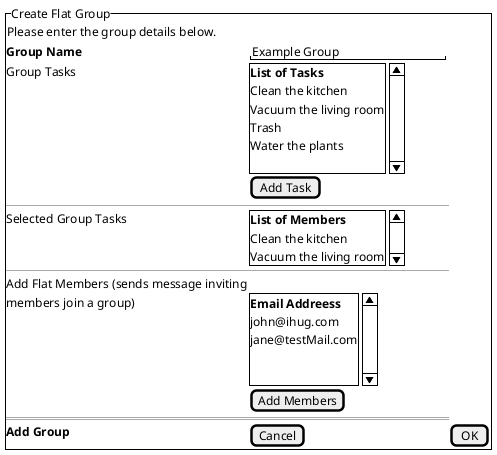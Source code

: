 @startsalt LofiCreateFlatGroup


{^"Create Flat Group" 
    {Please enter the group details below.}
    **Group Name**|  "Example Group           " 
    

    Group Tasks | {SI
    **List of Tasks**
    Clean the kitchen
    Vacuum the living room
    Trash
    Water the plants
    .
    
    
    }
    . | [Add Task]

    ----|----
    Selected Group Tasks | {SI
    **List of Members**
    Clean the kitchen
    Vacuum the living room
    }

    ---- | ----
    Add Flat Members (sends message inviting
     members join a group) | {SI 
    **Email Addreess** 
    john@ihug.com
    jane@testMail.com
    .
    .
    }
    . | [Add Members]


    ====|====
    **Add Group** | [Cancel]|[ OK ]

}

@endsalt